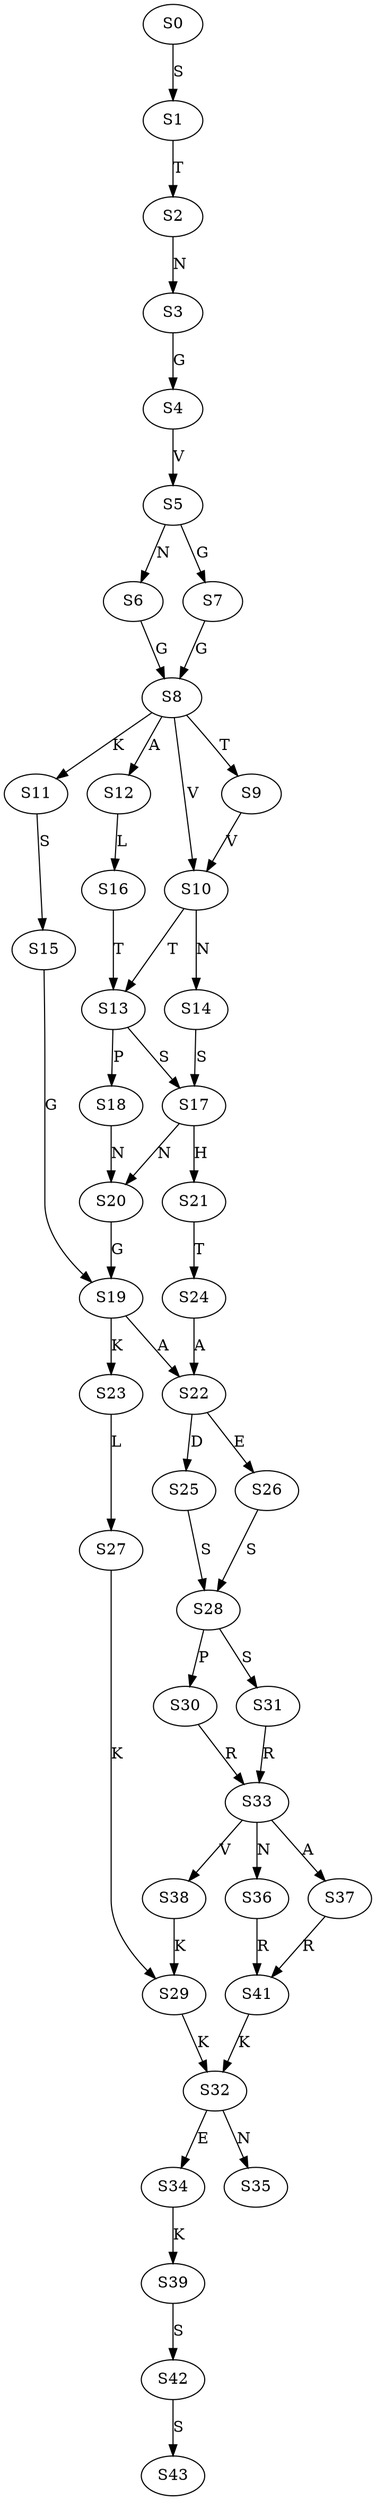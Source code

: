 strict digraph  {
	S0 -> S1 [ label = S ];
	S1 -> S2 [ label = T ];
	S2 -> S3 [ label = N ];
	S3 -> S4 [ label = G ];
	S4 -> S5 [ label = V ];
	S5 -> S6 [ label = N ];
	S5 -> S7 [ label = G ];
	S6 -> S8 [ label = G ];
	S7 -> S8 [ label = G ];
	S8 -> S9 [ label = T ];
	S8 -> S10 [ label = V ];
	S8 -> S11 [ label = K ];
	S8 -> S12 [ label = A ];
	S9 -> S10 [ label = V ];
	S10 -> S13 [ label = T ];
	S10 -> S14 [ label = N ];
	S11 -> S15 [ label = S ];
	S12 -> S16 [ label = L ];
	S13 -> S17 [ label = S ];
	S13 -> S18 [ label = P ];
	S14 -> S17 [ label = S ];
	S15 -> S19 [ label = G ];
	S16 -> S13 [ label = T ];
	S17 -> S20 [ label = N ];
	S17 -> S21 [ label = H ];
	S18 -> S20 [ label = N ];
	S19 -> S22 [ label = A ];
	S19 -> S23 [ label = K ];
	S20 -> S19 [ label = G ];
	S21 -> S24 [ label = T ];
	S22 -> S25 [ label = D ];
	S22 -> S26 [ label = E ];
	S23 -> S27 [ label = L ];
	S24 -> S22 [ label = A ];
	S25 -> S28 [ label = S ];
	S26 -> S28 [ label = S ];
	S27 -> S29 [ label = K ];
	S28 -> S30 [ label = P ];
	S28 -> S31 [ label = S ];
	S29 -> S32 [ label = K ];
	S30 -> S33 [ label = R ];
	S31 -> S33 [ label = R ];
	S32 -> S34 [ label = E ];
	S32 -> S35 [ label = N ];
	S33 -> S36 [ label = N ];
	S33 -> S37 [ label = A ];
	S33 -> S38 [ label = V ];
	S34 -> S39 [ label = K ];
	S36 -> S41 [ label = R ];
	S37 -> S41 [ label = R ];
	S38 -> S29 [ label = K ];
	S39 -> S42 [ label = S ];
	S41 -> S32 [ label = K ];
	S42 -> S43 [ label = S ];
}
